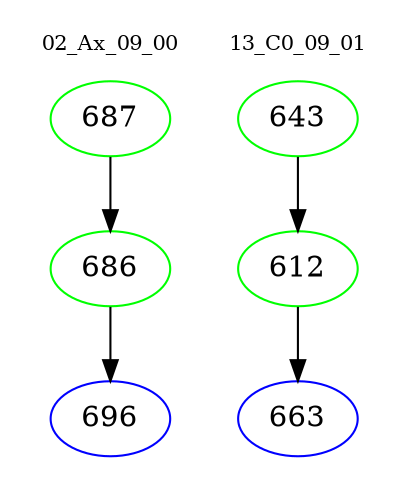 digraph{
subgraph cluster_0 {
color = white
label = "02_Ax_09_00";
fontsize=10;
T0_687 [label="687", color="green"]
T0_687 -> T0_686 [color="black"]
T0_686 [label="686", color="green"]
T0_686 -> T0_696 [color="black"]
T0_696 [label="696", color="blue"]
}
subgraph cluster_1 {
color = white
label = "13_C0_09_01";
fontsize=10;
T1_643 [label="643", color="green"]
T1_643 -> T1_612 [color="black"]
T1_612 [label="612", color="green"]
T1_612 -> T1_663 [color="black"]
T1_663 [label="663", color="blue"]
}
}
